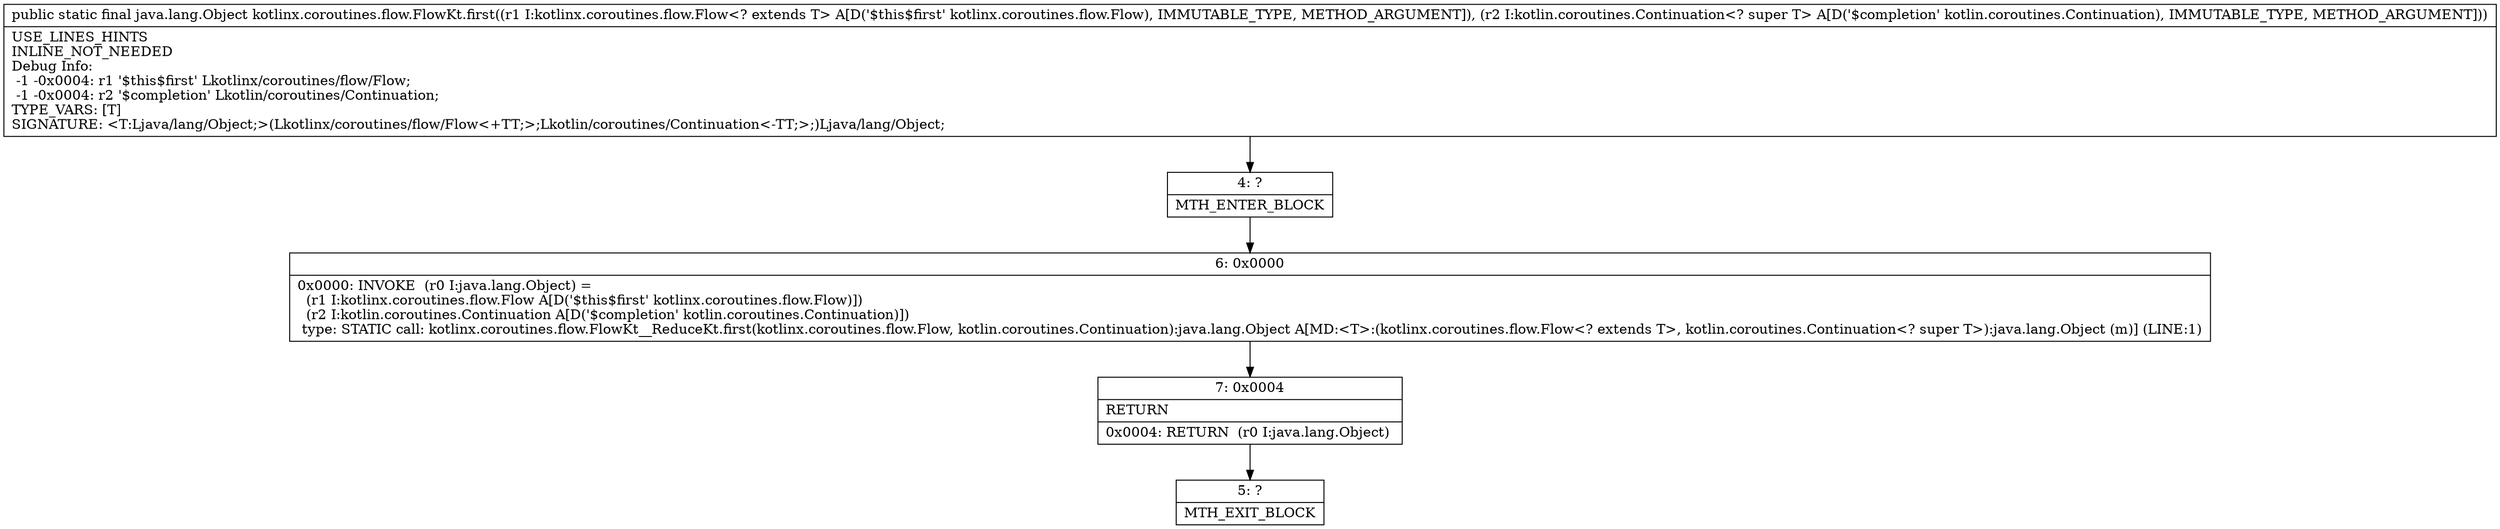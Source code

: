 digraph "CFG forkotlinx.coroutines.flow.FlowKt.first(Lkotlinx\/coroutines\/flow\/Flow;Lkotlin\/coroutines\/Continuation;)Ljava\/lang\/Object;" {
Node_4 [shape=record,label="{4\:\ ?|MTH_ENTER_BLOCK\l}"];
Node_6 [shape=record,label="{6\:\ 0x0000|0x0000: INVOKE  (r0 I:java.lang.Object) = \l  (r1 I:kotlinx.coroutines.flow.Flow A[D('$this$first' kotlinx.coroutines.flow.Flow)])\l  (r2 I:kotlin.coroutines.Continuation A[D('$completion' kotlin.coroutines.Continuation)])\l type: STATIC call: kotlinx.coroutines.flow.FlowKt__ReduceKt.first(kotlinx.coroutines.flow.Flow, kotlin.coroutines.Continuation):java.lang.Object A[MD:\<T\>:(kotlinx.coroutines.flow.Flow\<? extends T\>, kotlin.coroutines.Continuation\<? super T\>):java.lang.Object (m)] (LINE:1)\l}"];
Node_7 [shape=record,label="{7\:\ 0x0004|RETURN\l|0x0004: RETURN  (r0 I:java.lang.Object) \l}"];
Node_5 [shape=record,label="{5\:\ ?|MTH_EXIT_BLOCK\l}"];
MethodNode[shape=record,label="{public static final java.lang.Object kotlinx.coroutines.flow.FlowKt.first((r1 I:kotlinx.coroutines.flow.Flow\<? extends T\> A[D('$this$first' kotlinx.coroutines.flow.Flow), IMMUTABLE_TYPE, METHOD_ARGUMENT]), (r2 I:kotlin.coroutines.Continuation\<? super T\> A[D('$completion' kotlin.coroutines.Continuation), IMMUTABLE_TYPE, METHOD_ARGUMENT]))  | USE_LINES_HINTS\lINLINE_NOT_NEEDED\lDebug Info:\l  \-1 \-0x0004: r1 '$this$first' Lkotlinx\/coroutines\/flow\/Flow;\l  \-1 \-0x0004: r2 '$completion' Lkotlin\/coroutines\/Continuation;\lTYPE_VARS: [T]\lSIGNATURE: \<T:Ljava\/lang\/Object;\>(Lkotlinx\/coroutines\/flow\/Flow\<+TT;\>;Lkotlin\/coroutines\/Continuation\<\-TT;\>;)Ljava\/lang\/Object;\l}"];
MethodNode -> Node_4;Node_4 -> Node_6;
Node_6 -> Node_7;
Node_7 -> Node_5;
}


